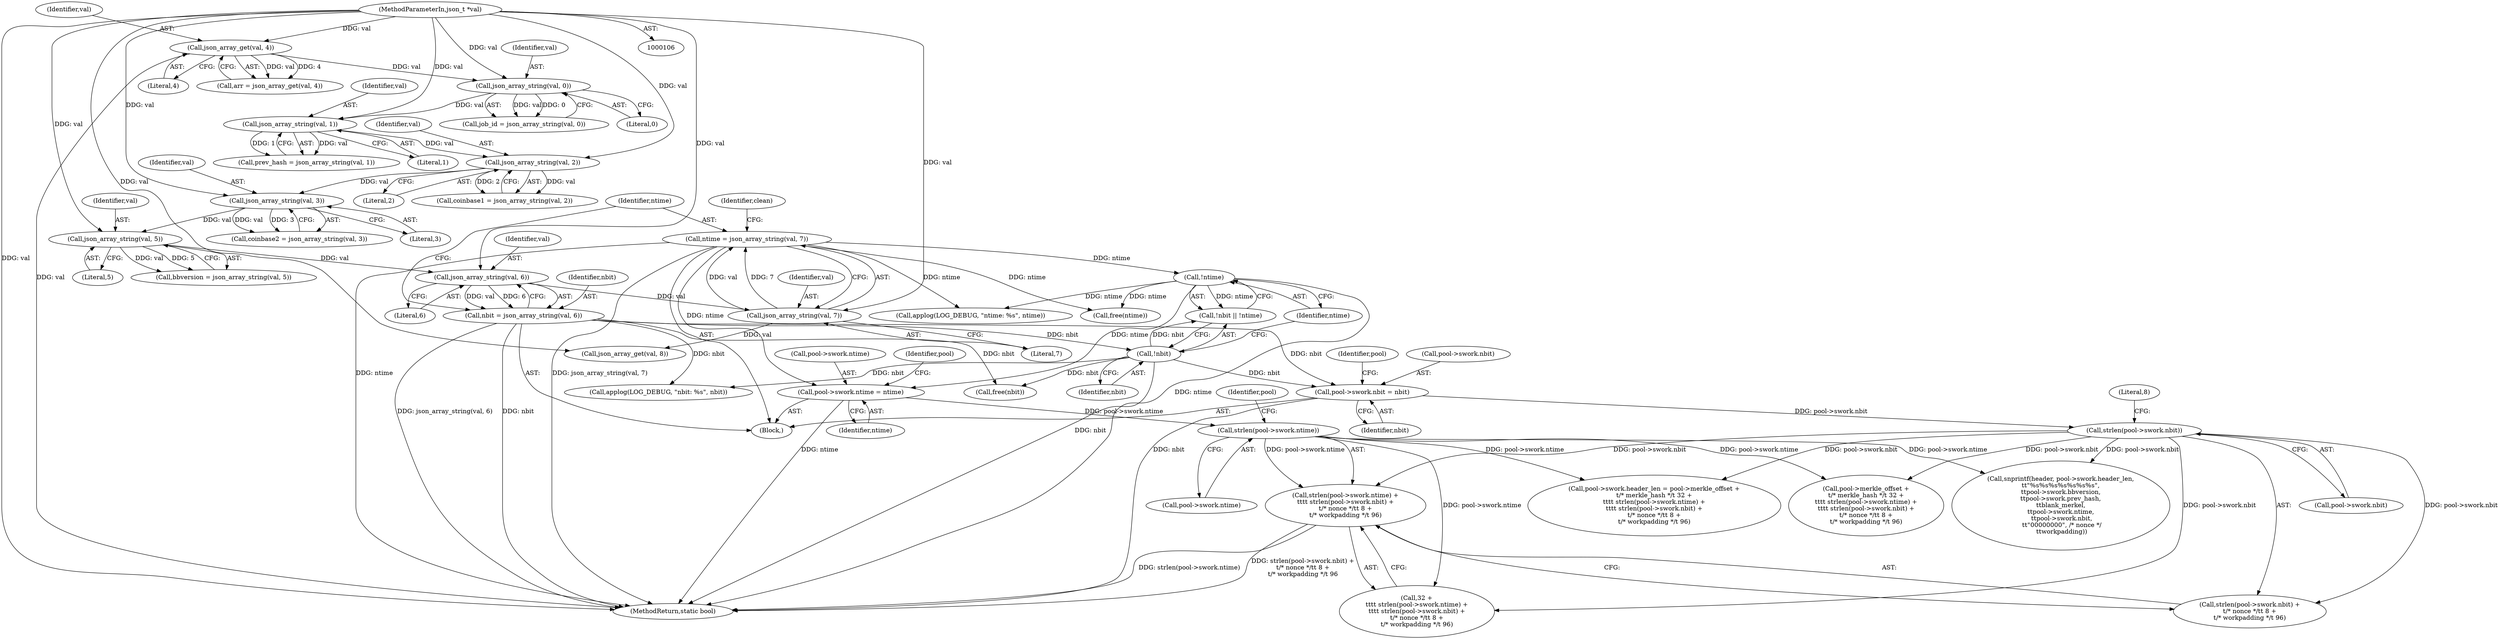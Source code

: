 digraph "0_sgminer_910c36089940e81fb85c65b8e63dcd2fac71470c@API" {
"1000497" [label="(Call,strlen(pool->swork.ntime) +\n\t\t\t\t strlen(pool->swork.nbit) +\n\t/* nonce */\t\t 8 +\n\t/* workpadding */\t 96)"];
"1000498" [label="(Call,strlen(pool->swork.ntime))"];
"1000315" [label="(Call,pool->swork.ntime = ntime)"];
"1000208" [label="(Call,!ntime)"];
"1000178" [label="(Call,ntime = json_array_string(val, 7))"];
"1000180" [label="(Call,json_array_string(val, 7))"];
"1000175" [label="(Call,json_array_string(val, 6))"];
"1000170" [label="(Call,json_array_string(val, 5))"];
"1000165" [label="(Call,json_array_string(val, 3))"];
"1000160" [label="(Call,json_array_string(val, 2))"];
"1000155" [label="(Call,json_array_string(val, 1))"];
"1000150" [label="(Call,json_array_string(val, 0))"];
"1000133" [label="(Call,json_array_get(val, 4))"];
"1000108" [label="(MethodParameterIn,json_t *val)"];
"1000505" [label="(Call,strlen(pool->swork.nbit))"];
"1000308" [label="(Call,pool->swork.nbit = nbit)"];
"1000206" [label="(Call,!nbit)"];
"1000173" [label="(Call,nbit = json_array_string(val, 6))"];
"1000205" [label="(Call,!nbit || !ntime)"];
"1000168" [label="(Call,bbversion = json_array_string(val, 5))"];
"1000135" [label="(Literal,4)"];
"1000148" [label="(Call,job_id = json_array_string(val, 0))"];
"1000315" [label="(Call,pool->swork.ntime = ntime)"];
"1000316" [label="(Call,pool->swork.ntime)"];
"1000309" [label="(Call,pool->swork.nbit)"];
"1000512" [label="(Literal,8)"];
"1000721" [label="(Call,applog(LOG_DEBUG, \"ntime: %s\", ntime))"];
"1000175" [label="(Call,json_array_string(val, 6))"];
"1000321" [label="(Identifier,ntime)"];
"1000208" [label="(Call,!ntime)"];
"1000499" [label="(Call,pool->swork.ntime)"];
"1000182" [label="(Literal,7)"];
"1000176" [label="(Identifier,val)"];
"1000163" [label="(Call,coinbase2 = json_array_string(val, 3))"];
"1000109" [label="(Block,)"];
"1000318" [label="(Identifier,pool)"];
"1000325" [label="(Identifier,pool)"];
"1000485" [label="(Call,pool->swork.header_len = pool->merkle_offset +\n\t/* merkle_hash */\t 32 +\n\t\t\t\t strlen(pool->swork.ntime) +\n\t\t\t\t strlen(pool->swork.nbit) +\n\t/* nonce */\t\t 8 +\n\t/* workpadding */\t 96)"];
"1000504" [label="(Call,strlen(pool->swork.nbit) +\n\t/* nonce */\t\t 8 +\n\t/* workpadding */\t 96)"];
"1000155" [label="(Call,json_array_string(val, 1))"];
"1000508" [label="(Identifier,pool)"];
"1000179" [label="(Identifier,ntime)"];
"1000506" [label="(Call,pool->swork.nbit)"];
"1000717" [label="(Call,applog(LOG_DEBUG, \"nbit: %s\", nbit))"];
"1000491" [label="(Call,pool->merkle_offset +\n\t/* merkle_hash */\t 32 +\n\t\t\t\t strlen(pool->swork.ntime) +\n\t\t\t\t strlen(pool->swork.nbit) +\n\t/* nonce */\t\t 8 +\n\t/* workpadding */\t 96)"];
"1000551" [label="(Call,snprintf(header, pool->swork.header_len,\n\t\t\"%s%s%s%s%s%s%s\",\n\t\tpool->swork.bbversion,\n\t\tpool->swork.prev_hash,\n\t\tblank_merkel,\n\t\tpool->swork.ntime,\n \t\tpool->swork.nbit,\n \t\t\"00000000\", /* nonce */\n \t\tworkpadding))"];
"1000174" [label="(Identifier,nbit)"];
"1000108" [label="(MethodParameterIn,json_t *val)"];
"1000170" [label="(Call,json_array_string(val, 5))"];
"1000171" [label="(Identifier,val)"];
"1000237" [label="(Call,free(ntime))"];
"1000166" [label="(Identifier,val)"];
"1000152" [label="(Literal,0)"];
"1000497" [label="(Call,strlen(pool->swork.ntime) +\n\t\t\t\t strlen(pool->swork.nbit) +\n\t/* nonce */\t\t 8 +\n\t/* workpadding */\t 96)"];
"1000206" [label="(Call,!nbit)"];
"1000233" [label="(Call,free(nbit))"];
"1000209" [label="(Identifier,ntime)"];
"1000162" [label="(Literal,2)"];
"1000178" [label="(Call,ntime = json_array_string(val, 7))"];
"1000180" [label="(Call,json_array_string(val, 7))"];
"1000181" [label="(Identifier,val)"];
"1000161" [label="(Identifier,val)"];
"1000308" [label="(Call,pool->swork.nbit = nbit)"];
"1000151" [label="(Identifier,val)"];
"1000186" [label="(Call,json_array_get(val, 8))"];
"1000177" [label="(Literal,6)"];
"1000131" [label="(Call,arr = json_array_get(val, 4))"];
"1000153" [label="(Call,prev_hash = json_array_string(val, 1))"];
"1000150" [label="(Call,json_array_string(val, 0))"];
"1000160" [label="(Call,json_array_string(val, 2))"];
"1000173" [label="(Call,nbit = json_array_string(val, 6))"];
"1000165" [label="(Call,json_array_string(val, 3))"];
"1000207" [label="(Identifier,nbit)"];
"1000498" [label="(Call,strlen(pool->swork.ntime))"];
"1000505" [label="(Call,strlen(pool->swork.nbit))"];
"1000156" [label="(Identifier,val)"];
"1000495" [label="(Call,32 +\n\t\t\t\t strlen(pool->swork.ntime) +\n\t\t\t\t strlen(pool->swork.nbit) +\n\t/* nonce */\t\t 8 +\n\t/* workpadding */\t 96)"];
"1000158" [label="(Call,coinbase1 = json_array_string(val, 2))"];
"1000184" [label="(Identifier,clean)"];
"1000759" [label="(MethodReturn,static bool)"];
"1000133" [label="(Call,json_array_get(val, 4))"];
"1000167" [label="(Literal,3)"];
"1000157" [label="(Literal,1)"];
"1000134" [label="(Identifier,val)"];
"1000314" [label="(Identifier,nbit)"];
"1000172" [label="(Literal,5)"];
"1000497" -> "1000495"  [label="AST: "];
"1000497" -> "1000504"  [label="CFG: "];
"1000498" -> "1000497"  [label="AST: "];
"1000504" -> "1000497"  [label="AST: "];
"1000495" -> "1000497"  [label="CFG: "];
"1000497" -> "1000759"  [label="DDG: strlen(pool->swork.ntime)"];
"1000497" -> "1000759"  [label="DDG: strlen(pool->swork.nbit) +\n\t/* nonce */\t\t 8 +\n\t/* workpadding */\t 96"];
"1000498" -> "1000497"  [label="DDG: pool->swork.ntime"];
"1000505" -> "1000497"  [label="DDG: pool->swork.nbit"];
"1000498" -> "1000499"  [label="CFG: "];
"1000499" -> "1000498"  [label="AST: "];
"1000508" -> "1000498"  [label="CFG: "];
"1000498" -> "1000485"  [label="DDG: pool->swork.ntime"];
"1000498" -> "1000491"  [label="DDG: pool->swork.ntime"];
"1000498" -> "1000495"  [label="DDG: pool->swork.ntime"];
"1000315" -> "1000498"  [label="DDG: pool->swork.ntime"];
"1000498" -> "1000551"  [label="DDG: pool->swork.ntime"];
"1000315" -> "1000109"  [label="AST: "];
"1000315" -> "1000321"  [label="CFG: "];
"1000316" -> "1000315"  [label="AST: "];
"1000321" -> "1000315"  [label="AST: "];
"1000325" -> "1000315"  [label="CFG: "];
"1000315" -> "1000759"  [label="DDG: ntime"];
"1000208" -> "1000315"  [label="DDG: ntime"];
"1000178" -> "1000315"  [label="DDG: ntime"];
"1000208" -> "1000205"  [label="AST: "];
"1000208" -> "1000209"  [label="CFG: "];
"1000209" -> "1000208"  [label="AST: "];
"1000205" -> "1000208"  [label="CFG: "];
"1000208" -> "1000759"  [label="DDG: ntime"];
"1000208" -> "1000205"  [label="DDG: ntime"];
"1000178" -> "1000208"  [label="DDG: ntime"];
"1000208" -> "1000237"  [label="DDG: ntime"];
"1000208" -> "1000721"  [label="DDG: ntime"];
"1000178" -> "1000109"  [label="AST: "];
"1000178" -> "1000180"  [label="CFG: "];
"1000179" -> "1000178"  [label="AST: "];
"1000180" -> "1000178"  [label="AST: "];
"1000184" -> "1000178"  [label="CFG: "];
"1000178" -> "1000759"  [label="DDG: ntime"];
"1000178" -> "1000759"  [label="DDG: json_array_string(val, 7)"];
"1000180" -> "1000178"  [label="DDG: val"];
"1000180" -> "1000178"  [label="DDG: 7"];
"1000178" -> "1000237"  [label="DDG: ntime"];
"1000178" -> "1000721"  [label="DDG: ntime"];
"1000180" -> "1000182"  [label="CFG: "];
"1000181" -> "1000180"  [label="AST: "];
"1000182" -> "1000180"  [label="AST: "];
"1000175" -> "1000180"  [label="DDG: val"];
"1000108" -> "1000180"  [label="DDG: val"];
"1000180" -> "1000186"  [label="DDG: val"];
"1000175" -> "1000173"  [label="AST: "];
"1000175" -> "1000177"  [label="CFG: "];
"1000176" -> "1000175"  [label="AST: "];
"1000177" -> "1000175"  [label="AST: "];
"1000173" -> "1000175"  [label="CFG: "];
"1000175" -> "1000173"  [label="DDG: val"];
"1000175" -> "1000173"  [label="DDG: 6"];
"1000170" -> "1000175"  [label="DDG: val"];
"1000108" -> "1000175"  [label="DDG: val"];
"1000170" -> "1000168"  [label="AST: "];
"1000170" -> "1000172"  [label="CFG: "];
"1000171" -> "1000170"  [label="AST: "];
"1000172" -> "1000170"  [label="AST: "];
"1000168" -> "1000170"  [label="CFG: "];
"1000170" -> "1000168"  [label="DDG: val"];
"1000170" -> "1000168"  [label="DDG: 5"];
"1000165" -> "1000170"  [label="DDG: val"];
"1000108" -> "1000170"  [label="DDG: val"];
"1000165" -> "1000163"  [label="AST: "];
"1000165" -> "1000167"  [label="CFG: "];
"1000166" -> "1000165"  [label="AST: "];
"1000167" -> "1000165"  [label="AST: "];
"1000163" -> "1000165"  [label="CFG: "];
"1000165" -> "1000163"  [label="DDG: val"];
"1000165" -> "1000163"  [label="DDG: 3"];
"1000160" -> "1000165"  [label="DDG: val"];
"1000108" -> "1000165"  [label="DDG: val"];
"1000160" -> "1000158"  [label="AST: "];
"1000160" -> "1000162"  [label="CFG: "];
"1000161" -> "1000160"  [label="AST: "];
"1000162" -> "1000160"  [label="AST: "];
"1000158" -> "1000160"  [label="CFG: "];
"1000160" -> "1000158"  [label="DDG: val"];
"1000160" -> "1000158"  [label="DDG: 2"];
"1000155" -> "1000160"  [label="DDG: val"];
"1000108" -> "1000160"  [label="DDG: val"];
"1000155" -> "1000153"  [label="AST: "];
"1000155" -> "1000157"  [label="CFG: "];
"1000156" -> "1000155"  [label="AST: "];
"1000157" -> "1000155"  [label="AST: "];
"1000153" -> "1000155"  [label="CFG: "];
"1000155" -> "1000153"  [label="DDG: val"];
"1000155" -> "1000153"  [label="DDG: 1"];
"1000150" -> "1000155"  [label="DDG: val"];
"1000108" -> "1000155"  [label="DDG: val"];
"1000150" -> "1000148"  [label="AST: "];
"1000150" -> "1000152"  [label="CFG: "];
"1000151" -> "1000150"  [label="AST: "];
"1000152" -> "1000150"  [label="AST: "];
"1000148" -> "1000150"  [label="CFG: "];
"1000150" -> "1000148"  [label="DDG: val"];
"1000150" -> "1000148"  [label="DDG: 0"];
"1000133" -> "1000150"  [label="DDG: val"];
"1000108" -> "1000150"  [label="DDG: val"];
"1000133" -> "1000131"  [label="AST: "];
"1000133" -> "1000135"  [label="CFG: "];
"1000134" -> "1000133"  [label="AST: "];
"1000135" -> "1000133"  [label="AST: "];
"1000131" -> "1000133"  [label="CFG: "];
"1000133" -> "1000759"  [label="DDG: val"];
"1000133" -> "1000131"  [label="DDG: val"];
"1000133" -> "1000131"  [label="DDG: 4"];
"1000108" -> "1000133"  [label="DDG: val"];
"1000108" -> "1000106"  [label="AST: "];
"1000108" -> "1000759"  [label="DDG: val"];
"1000108" -> "1000186"  [label="DDG: val"];
"1000505" -> "1000504"  [label="AST: "];
"1000505" -> "1000506"  [label="CFG: "];
"1000506" -> "1000505"  [label="AST: "];
"1000512" -> "1000505"  [label="CFG: "];
"1000505" -> "1000485"  [label="DDG: pool->swork.nbit"];
"1000505" -> "1000491"  [label="DDG: pool->swork.nbit"];
"1000505" -> "1000495"  [label="DDG: pool->swork.nbit"];
"1000505" -> "1000504"  [label="DDG: pool->swork.nbit"];
"1000308" -> "1000505"  [label="DDG: pool->swork.nbit"];
"1000505" -> "1000551"  [label="DDG: pool->swork.nbit"];
"1000308" -> "1000109"  [label="AST: "];
"1000308" -> "1000314"  [label="CFG: "];
"1000309" -> "1000308"  [label="AST: "];
"1000314" -> "1000308"  [label="AST: "];
"1000318" -> "1000308"  [label="CFG: "];
"1000308" -> "1000759"  [label="DDG: nbit"];
"1000206" -> "1000308"  [label="DDG: nbit"];
"1000173" -> "1000308"  [label="DDG: nbit"];
"1000206" -> "1000205"  [label="AST: "];
"1000206" -> "1000207"  [label="CFG: "];
"1000207" -> "1000206"  [label="AST: "];
"1000209" -> "1000206"  [label="CFG: "];
"1000205" -> "1000206"  [label="CFG: "];
"1000206" -> "1000759"  [label="DDG: nbit"];
"1000206" -> "1000205"  [label="DDG: nbit"];
"1000173" -> "1000206"  [label="DDG: nbit"];
"1000206" -> "1000233"  [label="DDG: nbit"];
"1000206" -> "1000717"  [label="DDG: nbit"];
"1000173" -> "1000109"  [label="AST: "];
"1000174" -> "1000173"  [label="AST: "];
"1000179" -> "1000173"  [label="CFG: "];
"1000173" -> "1000759"  [label="DDG: nbit"];
"1000173" -> "1000759"  [label="DDG: json_array_string(val, 6)"];
"1000173" -> "1000233"  [label="DDG: nbit"];
"1000173" -> "1000717"  [label="DDG: nbit"];
}
